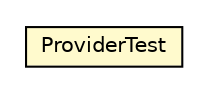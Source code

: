 #!/usr/local/bin/dot
#
# Class diagram 
# Generated by UMLGraph version R5_6-24-gf6e263 (http://www.umlgraph.org/)
#

digraph G {
	edge [fontname="Helvetica",fontsize=10,labelfontname="Helvetica",labelfontsize=10];
	node [fontname="Helvetica",fontsize=10,shape=plaintext];
	nodesep=0.25;
	ranksep=0.5;
	// net.trajano.auth.test.ProviderTest
	c90 [label=<<table title="net.trajano.auth.test.ProviderTest" border="0" cellborder="1" cellspacing="0" cellpadding="2" port="p" bgcolor="lemonChiffon" href="./ProviderTest.html">
		<tr><td><table border="0" cellspacing="0" cellpadding="1">
<tr><td align="center" balign="center"> ProviderTest </td></tr>
		</table></td></tr>
		</table>>, URL="./ProviderTest.html", fontname="Helvetica", fontcolor="black", fontsize=10.0];
}

